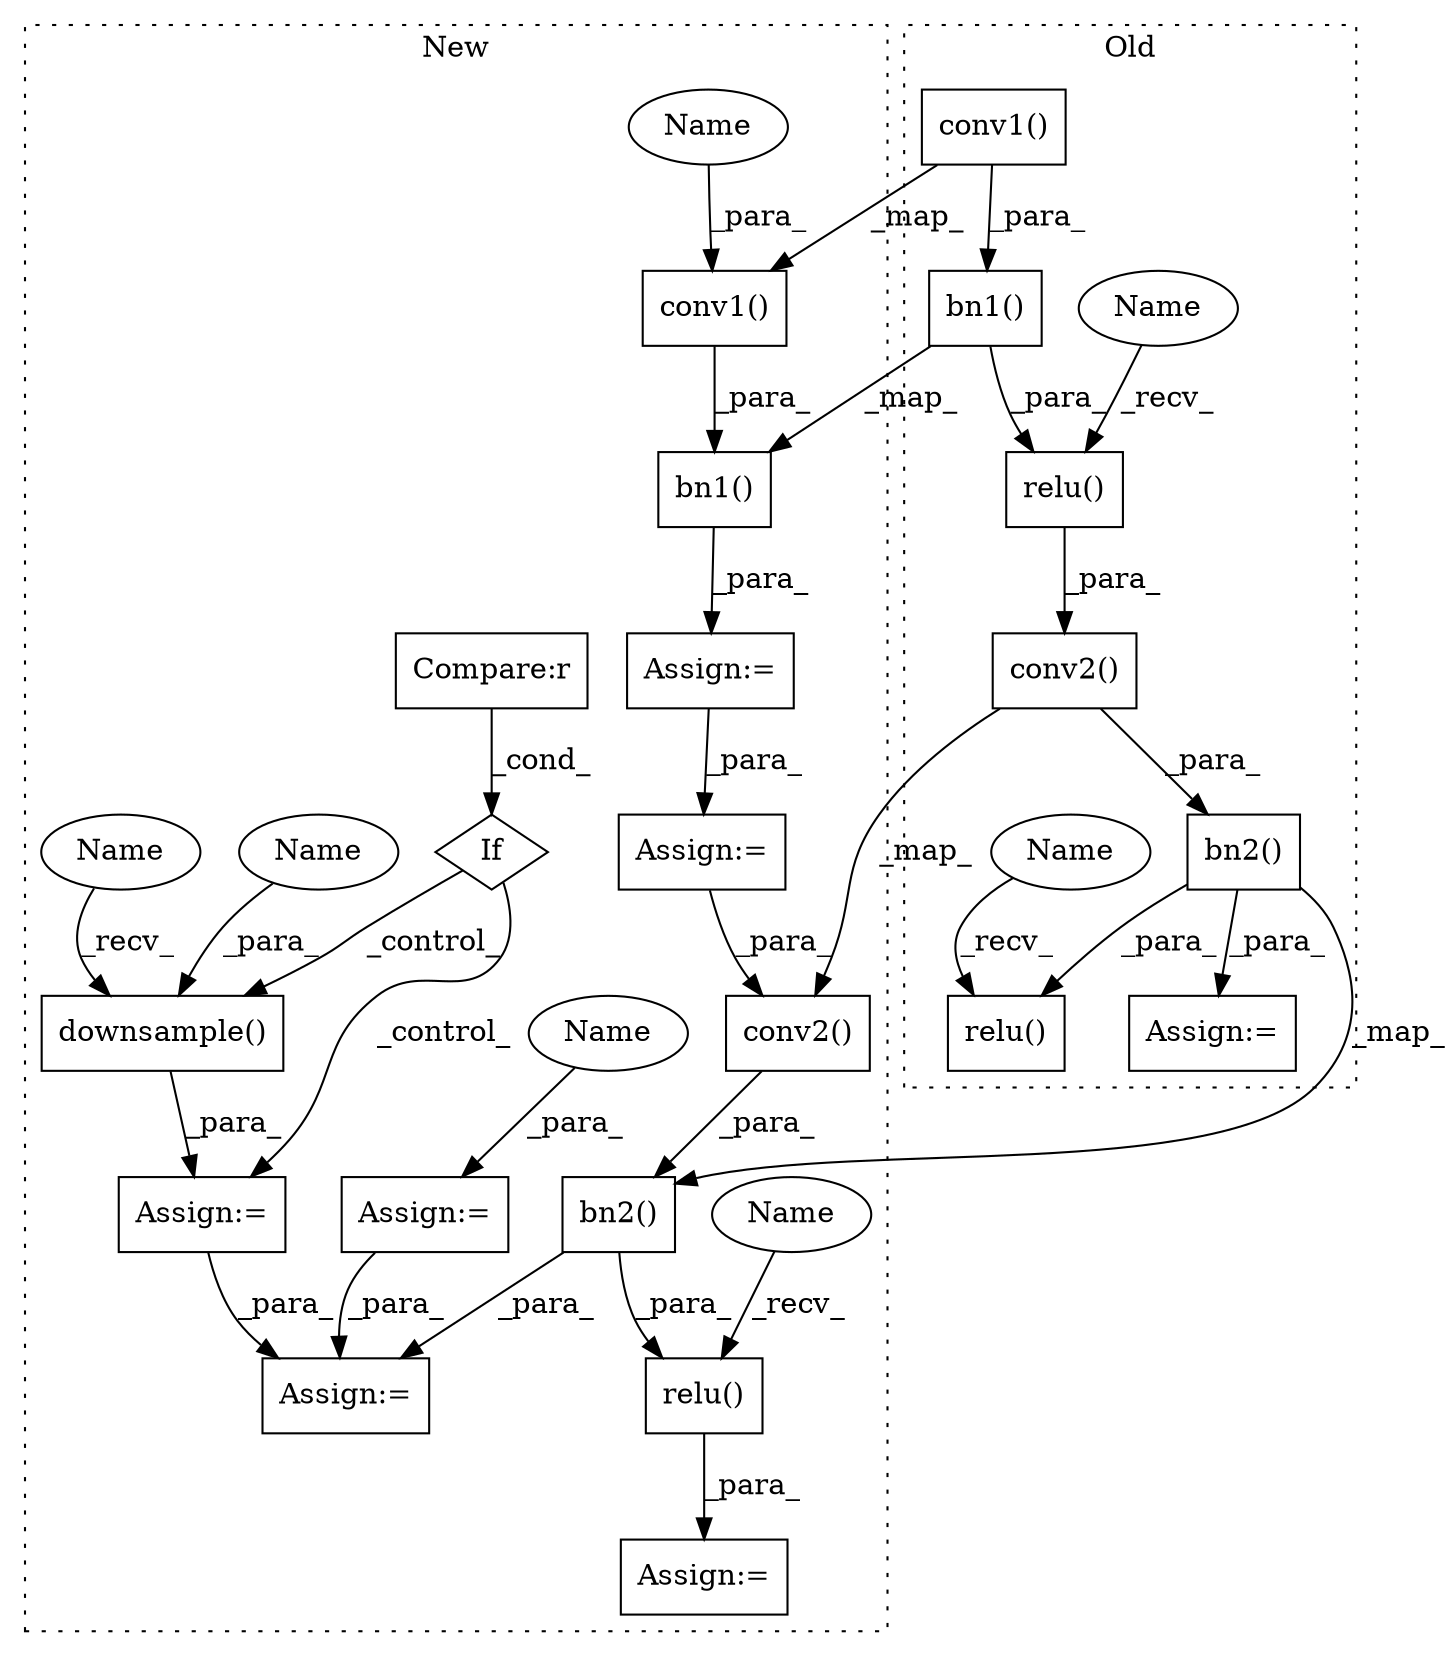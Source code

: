 digraph G {
subgraph cluster0 {
1 [label="relu()" a="75" s="2039,2069" l="7,1" shape="box"];
3 [label="Assign:=" a="68" s="2170" l="4" shape="box"];
7 [label="conv1()" a="75" s="2055,2067" l="11,1" shape="box"];
10 [label="conv2()" a="75" s="2101,2115" l="11,1" shape="box"];
12 [label="bn2()" a="75" s="2092,2116" l="9,1" shape="box"];
15 [label="bn1()" a="75" s="2046,2068" l="9,1" shape="box"];
19 [label="relu()" a="75" s="2205,2215" l="7,1" shape="box"];
22 [label="Name" a="87" s="2205" l="1" shape="ellipse"];
23 [label="Name" a="87" s="2039" l="1" shape="ellipse"];
label = "Old";
style="dotted";
}
subgraph cluster1 {
2 [label="If" a="96" s="4871" l="3" shape="diamond"];
4 [label="Assign:=" a="68" s="4923" l="3" shape="box"];
5 [label="Compare:r" a="40" s="4874" l="27" shape="box"];
6 [label="Assign:=" a="68" s="4957" l="4" shape="box"];
8 [label="conv1()" a="75" s="4644,4656" l="11,1" shape="box"];
9 [label="conv2()" a="75" s="4730,4744" l="11,1" shape="box"];
11 [label="bn2()" a="75" s="4760,4772" l="9,1" shape="box"];
13 [label="relu()" a="75" s="4984,4997" l="10,1" shape="box"];
14 [label="bn1()" a="75" s="4672,4684" l="9,1" shape="box"];
16 [label="Assign:=" a="68" s="4697" l="3" shape="box"];
17 [label="Assign:=" a="68" s="4981" l="3" shape="box"];
18 [label="downsample()" a="75" s="4926,4943" l="16,1" shape="box"];
20 [label="Assign:=" a="68" s="4669" l="3" shape="box"];
21 [label="Assign:=" a="68" s="4624" l="3" shape="box"];
24 [label="Name" a="87" s="4926" l="4" shape="ellipse"];
25 [label="Name" a="87" s="4984" l="4" shape="ellipse"];
26 [label="Name" a="87" s="4627" l="1" shape="ellipse"];
27 [label="Name" a="87" s="4942" l="1" shape="ellipse"];
28 [label="Name" a="87" s="4655" l="1" shape="ellipse"];
label = "New";
style="dotted";
}
1 -> 10 [label="_para_"];
2 -> 18 [label="_control_"];
2 -> 4 [label="_control_"];
4 -> 6 [label="_para_"];
5 -> 2 [label="_cond_"];
7 -> 15 [label="_para_"];
7 -> 8 [label="_map_"];
8 -> 14 [label="_para_"];
9 -> 11 [label="_para_"];
10 -> 9 [label="_map_"];
10 -> 12 [label="_para_"];
11 -> 13 [label="_para_"];
11 -> 6 [label="_para_"];
12 -> 19 [label="_para_"];
12 -> 11 [label="_map_"];
12 -> 3 [label="_para_"];
13 -> 17 [label="_para_"];
14 -> 20 [label="_para_"];
15 -> 1 [label="_para_"];
15 -> 14 [label="_map_"];
16 -> 9 [label="_para_"];
18 -> 4 [label="_para_"];
20 -> 16 [label="_para_"];
21 -> 6 [label="_para_"];
22 -> 19 [label="_recv_"];
23 -> 1 [label="_recv_"];
24 -> 18 [label="_recv_"];
25 -> 13 [label="_recv_"];
26 -> 21 [label="_para_"];
27 -> 18 [label="_para_"];
28 -> 8 [label="_para_"];
}